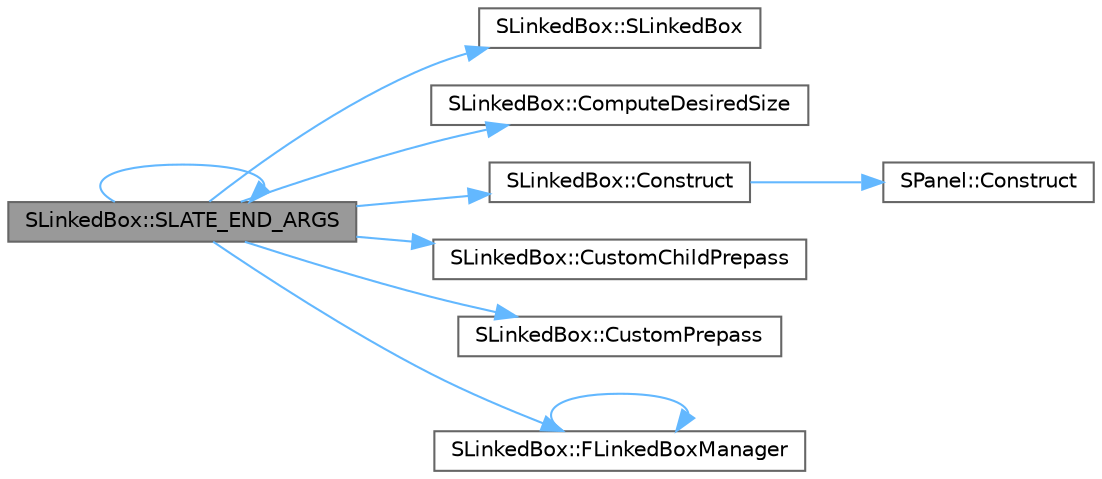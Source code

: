 digraph "SLinkedBox::SLATE_END_ARGS"
{
 // INTERACTIVE_SVG=YES
 // LATEX_PDF_SIZE
  bgcolor="transparent";
  edge [fontname=Helvetica,fontsize=10,labelfontname=Helvetica,labelfontsize=10];
  node [fontname=Helvetica,fontsize=10,shape=box,height=0.2,width=0.4];
  rankdir="LR";
  Node1 [id="Node000001",label="SLinkedBox::SLATE_END_ARGS",height=0.2,width=0.4,color="gray40", fillcolor="grey60", style="filled", fontcolor="black",tooltip=" "];
  Node1 -> Node2 [id="edge1_Node000001_Node000002",color="steelblue1",style="solid",tooltip=" "];
  Node2 [id="Node000002",label="SLinkedBox::SLinkedBox",height=0.2,width=0.4,color="grey40", fillcolor="white", style="filled",URL="$d4/d60/classSLinkedBox.html#adf1ac3f4102b37326e47147a8fe195cf",tooltip=" "];
  Node1 -> Node3 [id="edge2_Node000001_Node000003",color="steelblue1",style="solid",tooltip=" "];
  Node3 [id="Node000003",label="SLinkedBox::ComputeDesiredSize",height=0.2,width=0.4,color="grey40", fillcolor="white", style="filled",URL="$d4/d60/classSLinkedBox.html#a072fca2d8099fe18197e220c746e4341",tooltip="A Panel's desired size in the space required to arrange of its children on the screen while respectin..."];
  Node1 -> Node4 [id="edge3_Node000001_Node000004",color="steelblue1",style="solid",tooltip=" "];
  Node4 [id="Node000004",label="SLinkedBox::Construct",height=0.2,width=0.4,color="grey40", fillcolor="white", style="filled",URL="$d4/d60/classSLinkedBox.html#a34e10d1a19069ad5b37eeacf82fb7346",tooltip="Most panels do not create widgets as part of their implementation, so they do not need to implement a..."];
  Node4 -> Node5 [id="edge4_Node000004_Node000005",color="steelblue1",style="solid",tooltip=" "];
  Node5 [id="Node000005",label="SPanel::Construct",height=0.2,width=0.4,color="grey40", fillcolor="white", style="filled",URL="$d2/db4/classSPanel.html#a2010e3c6ddfb1ed2e182784bd497b0d3",tooltip="Most panels do not create widgets as part of their implementation, so they do not need to implement a..."];
  Node1 -> Node6 [id="edge5_Node000001_Node000006",color="steelblue1",style="solid",tooltip=" "];
  Node6 [id="Node000006",label="SLinkedBox::CustomChildPrepass",height=0.2,width=0.4,color="grey40", fillcolor="white", style="filled",URL="$d4/d60/classSLinkedBox.html#a5913b90a52709347ebc8537ab1d88df0",tooltip=" "];
  Node1 -> Node7 [id="edge6_Node000001_Node000007",color="steelblue1",style="solid",tooltip=" "];
  Node7 [id="Node000007",label="SLinkedBox::CustomPrepass",height=0.2,width=0.4,color="grey40", fillcolor="white", style="filled",URL="$d4/d60/classSLinkedBox.html#af95761d391760e126d44fd8423c94bdf",tooltip="CustomPrepass - Returns false so instead of each SLinkedBox prepass being called in the usual depth f..."];
  Node1 -> Node8 [id="edge7_Node000001_Node000008",color="steelblue1",style="solid",tooltip=" "];
  Node8 [id="Node000008",label="SLinkedBox::FLinkedBoxManager",height=0.2,width=0.4,color="grey40", fillcolor="white", style="filled",URL="$d4/d60/classSLinkedBox.html#a53c19fb606f4d88416e6395fbac7ab6b",tooltip=" "];
  Node8 -> Node8 [id="edge8_Node000008_Node000008",color="steelblue1",style="solid",tooltip=" "];
  Node1 -> Node1 [id="edge9_Node000001_Node000001",color="steelblue1",style="solid",tooltip=" "];
}
